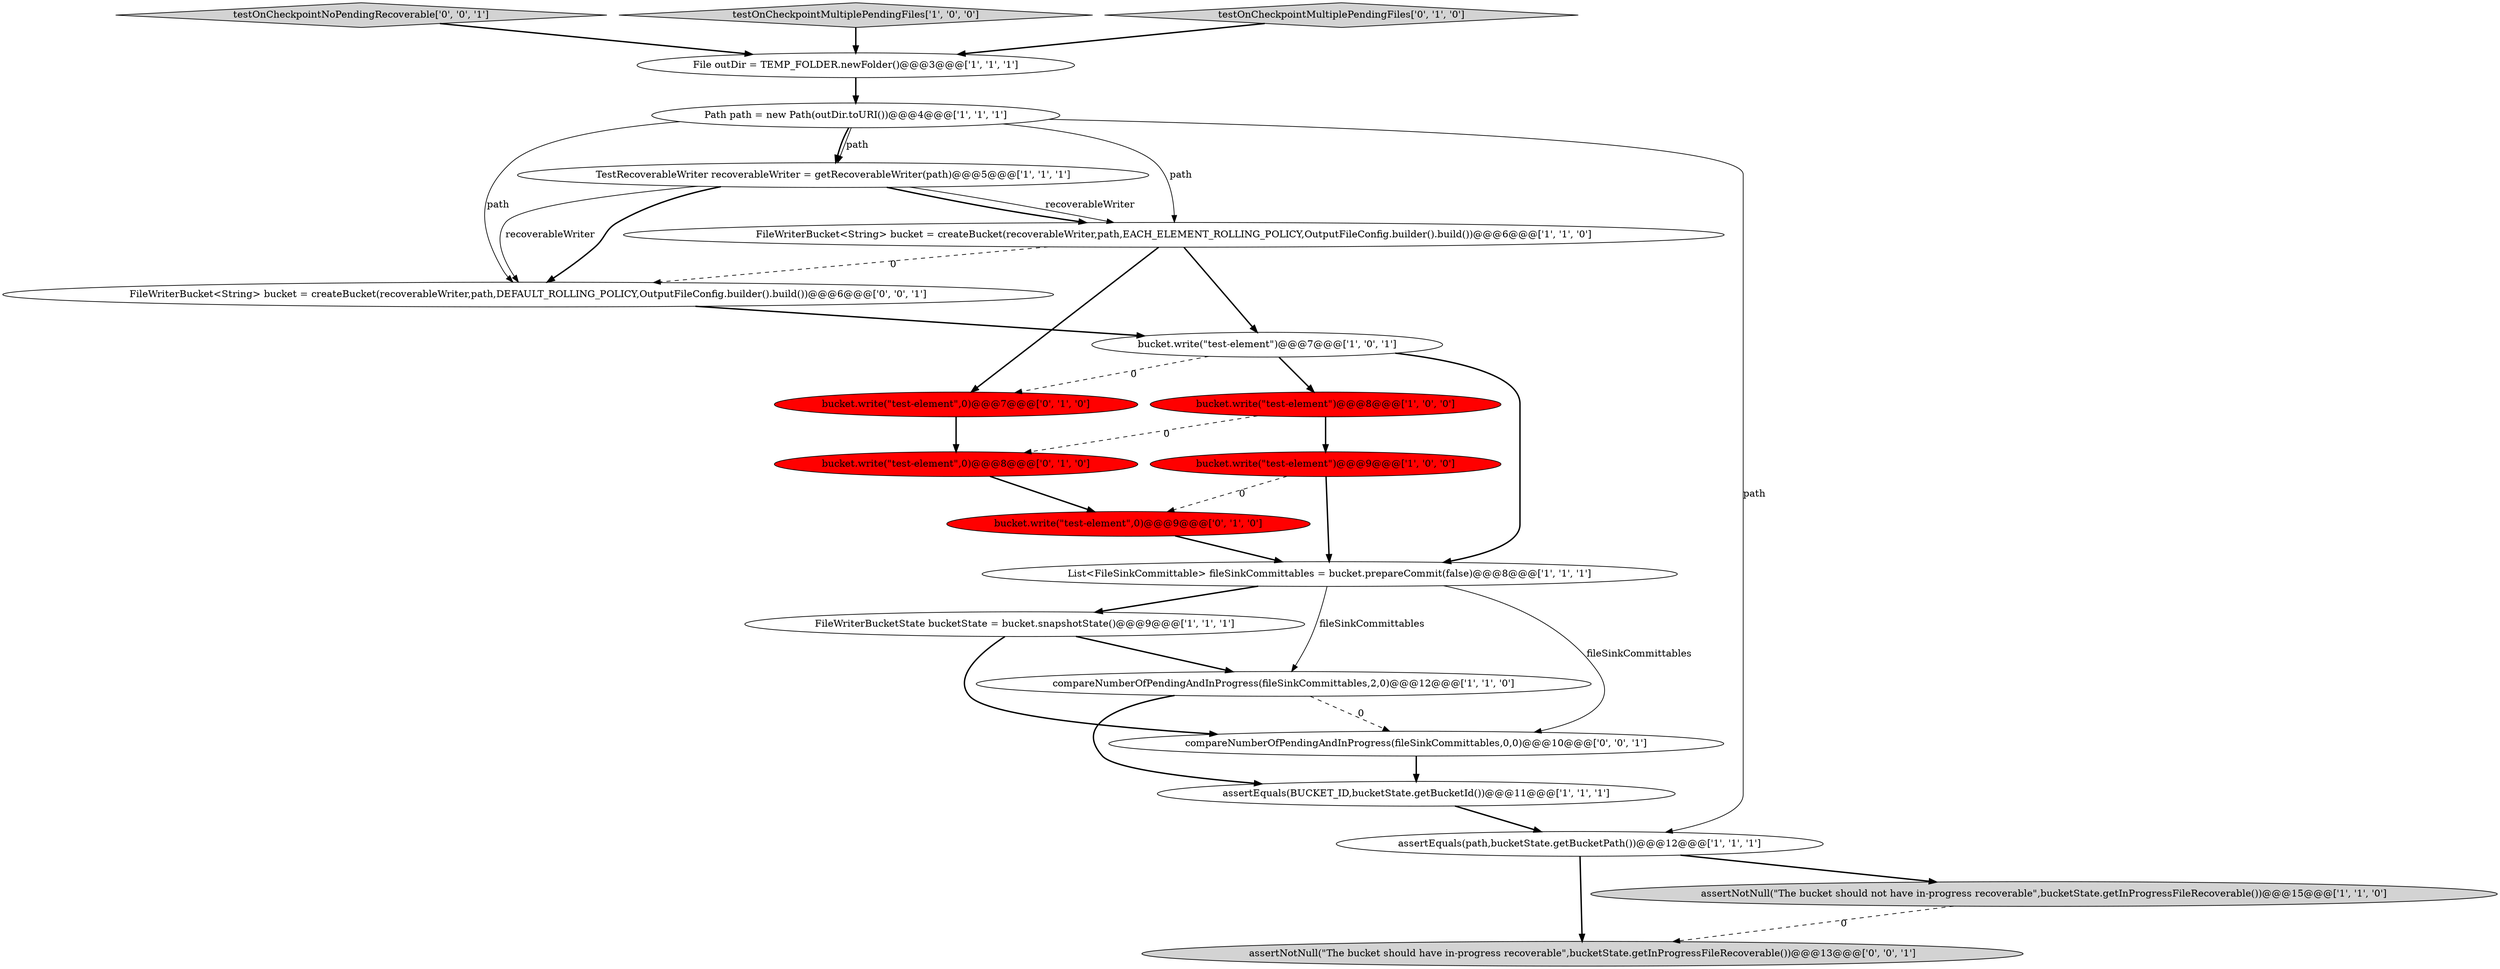 digraph {
2 [style = filled, label = "FileWriterBucketState bucketState = bucket.snapshotState()@@@9@@@['1', '1', '1']", fillcolor = white, shape = ellipse image = "AAA0AAABBB1BBB"];
9 [style = filled, label = "FileWriterBucket<String> bucket = createBucket(recoverableWriter,path,EACH_ELEMENT_ROLLING_POLICY,OutputFileConfig.builder().build())@@@6@@@['1', '1', '0']", fillcolor = white, shape = ellipse image = "AAA0AAABBB1BBB"];
18 [style = filled, label = "FileWriterBucket<String> bucket = createBucket(recoverableWriter,path,DEFAULT_ROLLING_POLICY,OutputFileConfig.builder().build())@@@6@@@['0', '0', '1']", fillcolor = white, shape = ellipse image = "AAA0AAABBB3BBB"];
19 [style = filled, label = "testOnCheckpointNoPendingRecoverable['0', '0', '1']", fillcolor = lightgray, shape = diamond image = "AAA0AAABBB3BBB"];
3 [style = filled, label = "assertEquals(BUCKET_ID,bucketState.getBucketId())@@@11@@@['1', '1', '1']", fillcolor = white, shape = ellipse image = "AAA0AAABBB1BBB"];
20 [style = filled, label = "compareNumberOfPendingAndInProgress(fileSinkCommittables,0,0)@@@10@@@['0', '0', '1']", fillcolor = white, shape = ellipse image = "AAA0AAABBB3BBB"];
4 [style = filled, label = "testOnCheckpointMultiplePendingFiles['1', '0', '0']", fillcolor = lightgray, shape = diamond image = "AAA0AAABBB1BBB"];
8 [style = filled, label = "TestRecoverableWriter recoverableWriter = getRecoverableWriter(path)@@@5@@@['1', '1', '1']", fillcolor = white, shape = ellipse image = "AAA0AAABBB1BBB"];
5 [style = filled, label = "bucket.write(\"test-element\")@@@9@@@['1', '0', '0']", fillcolor = red, shape = ellipse image = "AAA1AAABBB1BBB"];
6 [style = filled, label = "assertEquals(path,bucketState.getBucketPath())@@@12@@@['1', '1', '1']", fillcolor = white, shape = ellipse image = "AAA0AAABBB1BBB"];
10 [style = filled, label = "assertNotNull(\"The bucket should not have in-progress recoverable\",bucketState.getInProgressFileRecoverable())@@@15@@@['1', '1', '0']", fillcolor = lightgray, shape = ellipse image = "AAA0AAABBB1BBB"];
13 [style = filled, label = "bucket.write(\"test-element\")@@@8@@@['1', '0', '0']", fillcolor = red, shape = ellipse image = "AAA1AAABBB1BBB"];
11 [style = filled, label = "Path path = new Path(outDir.toURI())@@@4@@@['1', '1', '1']", fillcolor = white, shape = ellipse image = "AAA0AAABBB1BBB"];
0 [style = filled, label = "File outDir = TEMP_FOLDER.newFolder()@@@3@@@['1', '1', '1']", fillcolor = white, shape = ellipse image = "AAA0AAABBB1BBB"];
15 [style = filled, label = "bucket.write(\"test-element\",0)@@@9@@@['0', '1', '0']", fillcolor = red, shape = ellipse image = "AAA1AAABBB2BBB"];
12 [style = filled, label = "compareNumberOfPendingAndInProgress(fileSinkCommittables,2,0)@@@12@@@['1', '1', '0']", fillcolor = white, shape = ellipse image = "AAA0AAABBB1BBB"];
16 [style = filled, label = "bucket.write(\"test-element\",0)@@@7@@@['0', '1', '0']", fillcolor = red, shape = ellipse image = "AAA1AAABBB2BBB"];
17 [style = filled, label = "testOnCheckpointMultiplePendingFiles['0', '1', '0']", fillcolor = lightgray, shape = diamond image = "AAA0AAABBB2BBB"];
1 [style = filled, label = "List<FileSinkCommittable> fileSinkCommittables = bucket.prepareCommit(false)@@@8@@@['1', '1', '1']", fillcolor = white, shape = ellipse image = "AAA0AAABBB1BBB"];
21 [style = filled, label = "assertNotNull(\"The bucket should have in-progress recoverable\",bucketState.getInProgressFileRecoverable())@@@13@@@['0', '0', '1']", fillcolor = lightgray, shape = ellipse image = "AAA0AAABBB3BBB"];
7 [style = filled, label = "bucket.write(\"test-element\")@@@7@@@['1', '0', '1']", fillcolor = white, shape = ellipse image = "AAA0AAABBB1BBB"];
14 [style = filled, label = "bucket.write(\"test-element\",0)@@@8@@@['0', '1', '0']", fillcolor = red, shape = ellipse image = "AAA1AAABBB2BBB"];
7->13 [style = bold, label=""];
2->20 [style = bold, label=""];
7->1 [style = bold, label=""];
10->21 [style = dashed, label="0"];
8->18 [style = solid, label="recoverableWriter"];
12->20 [style = dashed, label="0"];
11->18 [style = solid, label="path"];
8->18 [style = bold, label=""];
6->21 [style = bold, label=""];
7->16 [style = dashed, label="0"];
9->18 [style = dashed, label="0"];
0->11 [style = bold, label=""];
3->6 [style = bold, label=""];
20->3 [style = bold, label=""];
9->7 [style = bold, label=""];
11->6 [style = solid, label="path"];
9->16 [style = bold, label=""];
2->12 [style = bold, label=""];
19->0 [style = bold, label=""];
4->0 [style = bold, label=""];
13->14 [style = dashed, label="0"];
11->9 [style = solid, label="path"];
5->1 [style = bold, label=""];
17->0 [style = bold, label=""];
1->20 [style = solid, label="fileSinkCommittables"];
6->10 [style = bold, label=""];
8->9 [style = bold, label=""];
13->5 [style = bold, label=""];
11->8 [style = bold, label=""];
16->14 [style = bold, label=""];
11->8 [style = solid, label="path"];
14->15 [style = bold, label=""];
1->2 [style = bold, label=""];
12->3 [style = bold, label=""];
18->7 [style = bold, label=""];
1->12 [style = solid, label="fileSinkCommittables"];
5->15 [style = dashed, label="0"];
8->9 [style = solid, label="recoverableWriter"];
15->1 [style = bold, label=""];
}
